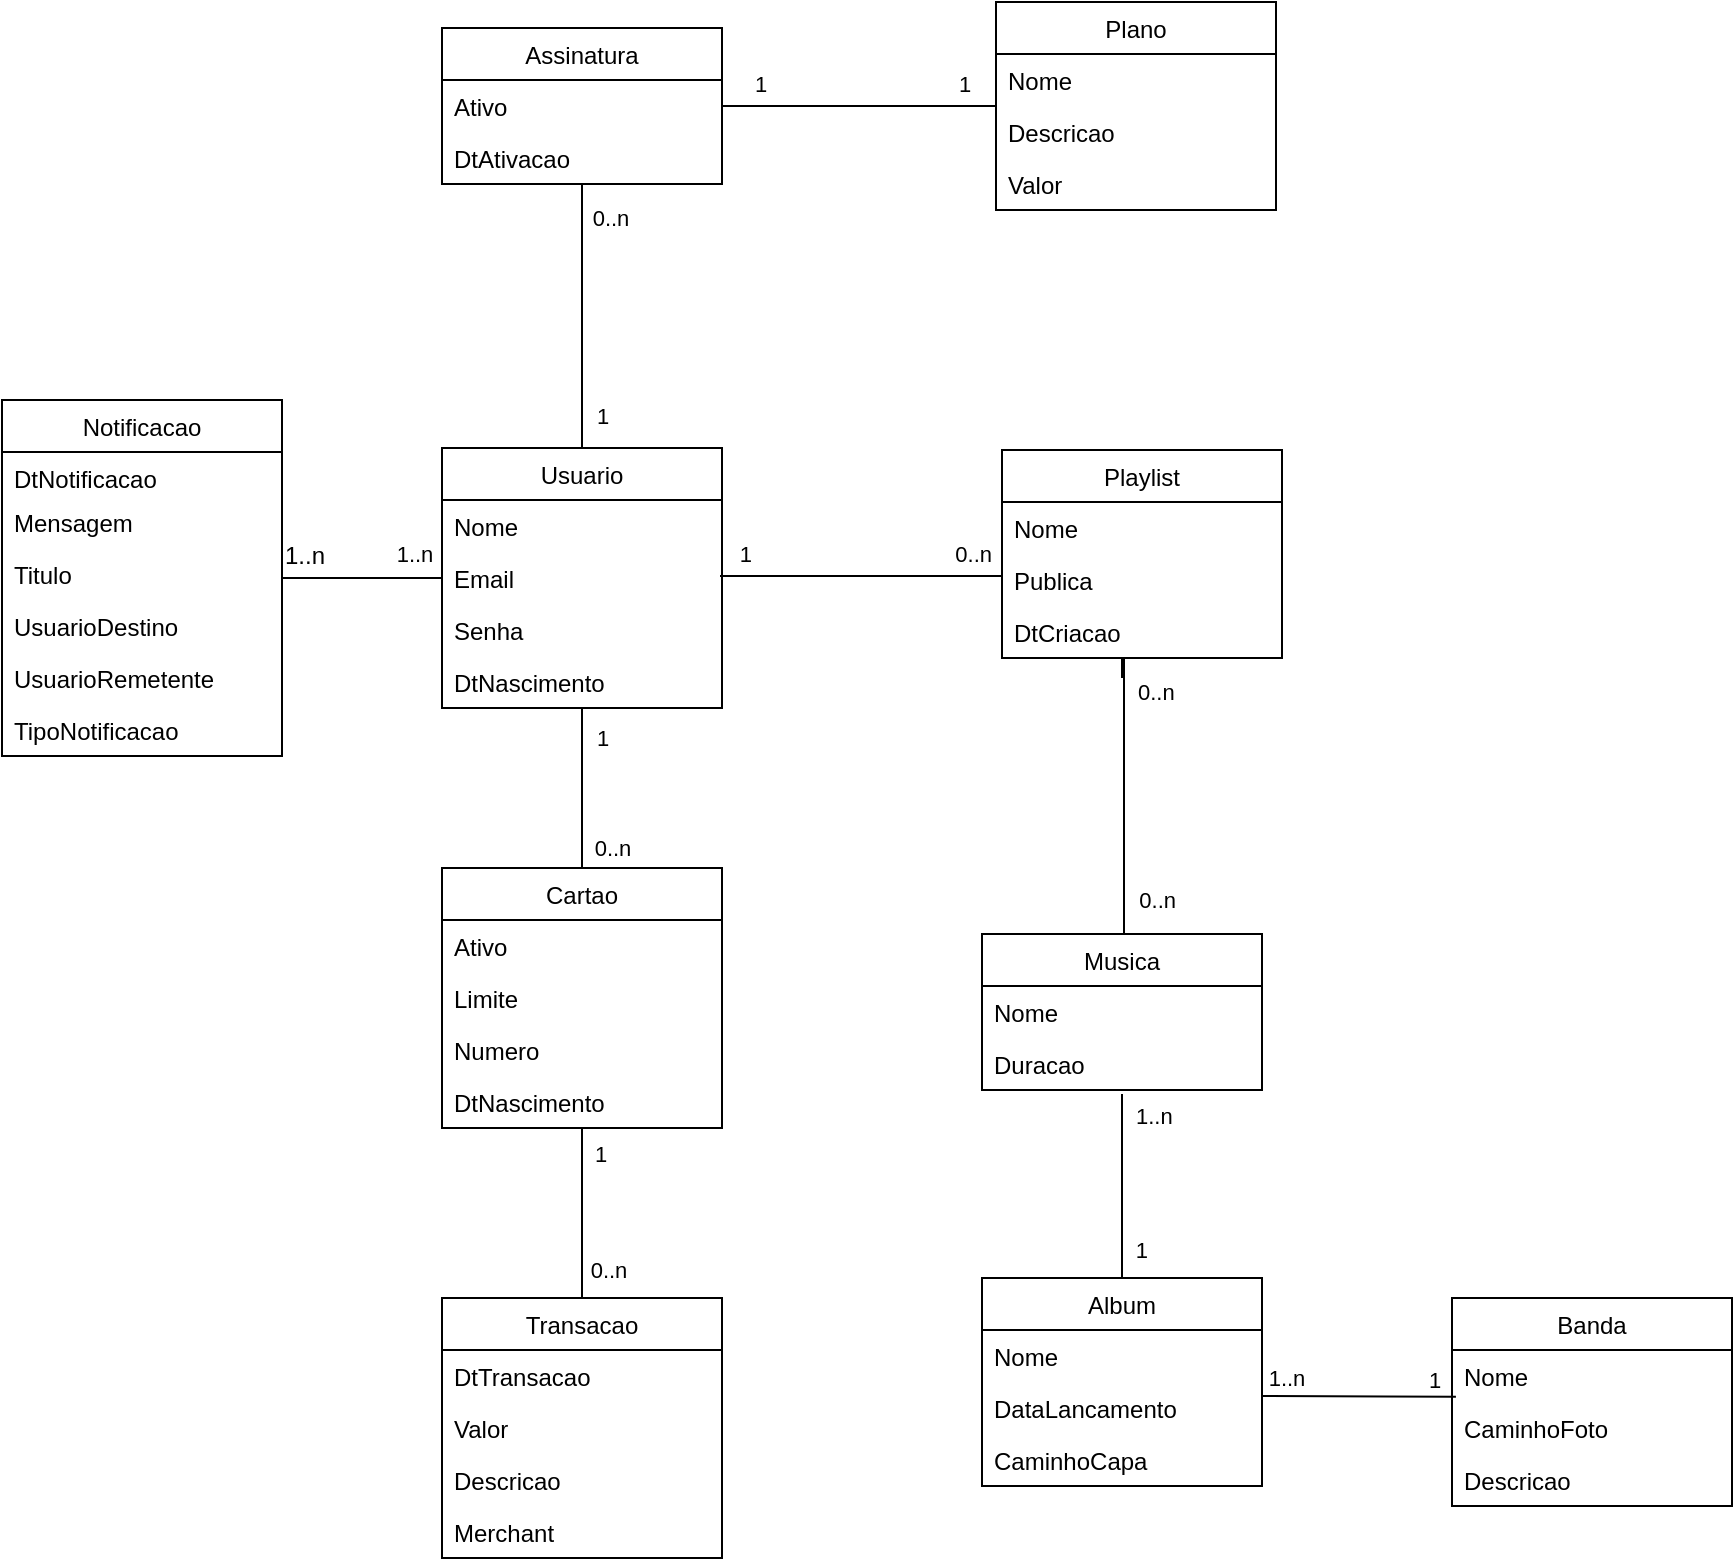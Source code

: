 <mxfile version="22.1.11" type="device">
  <diagram id="lJC5NsWpRPQFJsN7I2Rn" name="Page-1">
    <mxGraphModel dx="1829" dy="1925" grid="1" gridSize="10" guides="1" tooltips="1" connect="1" arrows="1" fold="1" page="1" pageScale="1" pageWidth="850" pageHeight="1100" math="0" shadow="0">
      <root>
        <mxCell id="0" />
        <mxCell id="1" parent="0" />
        <mxCell id="xgo-TBksZMlj4Budbg7h-9" value="" style="edgeStyle=orthogonalEdgeStyle;rounded=0;orthogonalLoop=1;jettySize=auto;html=1;endArrow=none;endFill=0;" edge="1" parent="1" source="4Sj0Vmif-qSATWHUG_IZ-1" target="xgo-TBksZMlj4Budbg7h-4">
          <mxGeometry relative="1" as="geometry" />
        </mxCell>
        <mxCell id="xgo-TBksZMlj4Budbg7h-17" value="0..n" style="edgeLabel;html=1;align=center;verticalAlign=middle;resizable=0;points=[];" vertex="1" connectable="0" parent="xgo-TBksZMlj4Budbg7h-9">
          <mxGeometry x="0.744" relative="1" as="geometry">
            <mxPoint x="15" as="offset" />
          </mxGeometry>
        </mxCell>
        <mxCell id="xgo-TBksZMlj4Budbg7h-18" value="1" style="edgeLabel;html=1;align=center;verticalAlign=middle;resizable=0;points=[];" vertex="1" connectable="0" parent="xgo-TBksZMlj4Budbg7h-9">
          <mxGeometry x="-0.36" relative="1" as="geometry">
            <mxPoint x="10" y="-11" as="offset" />
          </mxGeometry>
        </mxCell>
        <mxCell id="xgo-TBksZMlj4Budbg7h-24" value="" style="edgeStyle=orthogonalEdgeStyle;rounded=0;orthogonalLoop=1;jettySize=auto;html=1;endArrow=none;endFill=0;" edge="1" parent="1" source="4Sj0Vmif-qSATWHUG_IZ-1" target="xgo-TBksZMlj4Budbg7h-19">
          <mxGeometry relative="1" as="geometry" />
        </mxCell>
        <mxCell id="xgo-TBksZMlj4Budbg7h-45" value="0..n" style="edgeLabel;html=1;align=center;verticalAlign=middle;resizable=0;points=[];" vertex="1" connectable="0" parent="xgo-TBksZMlj4Budbg7h-24">
          <mxGeometry x="0.631" y="-2" relative="1" as="geometry">
            <mxPoint x="12" y="-8" as="offset" />
          </mxGeometry>
        </mxCell>
        <mxCell id="xgo-TBksZMlj4Budbg7h-48" value="1" style="edgeLabel;html=1;align=center;verticalAlign=middle;resizable=0;points=[];" vertex="1" connectable="0" parent="xgo-TBksZMlj4Budbg7h-24">
          <mxGeometry x="-0.528" y="-1" relative="1" as="geometry">
            <mxPoint x="9" y="15" as="offset" />
          </mxGeometry>
        </mxCell>
        <mxCell id="xgo-TBksZMlj4Budbg7h-37" value="" style="edgeStyle=orthogonalEdgeStyle;rounded=0;orthogonalLoop=1;jettySize=auto;html=1;endArrow=none;endFill=0;" edge="1" parent="1" source="4Sj0Vmif-qSATWHUG_IZ-1" target="xgo-TBksZMlj4Budbg7h-32">
          <mxGeometry relative="1" as="geometry">
            <Array as="points">
              <mxPoint x="160" y="160" />
              <mxPoint x="160" y="160" />
            </Array>
          </mxGeometry>
        </mxCell>
        <mxCell id="xgo-TBksZMlj4Budbg7h-52" value="1..n" style="edgeLabel;html=1;align=center;verticalAlign=middle;resizable=0;points=[];" vertex="1" connectable="0" parent="xgo-TBksZMlj4Budbg7h-37">
          <mxGeometry x="-0.648" y="-1" relative="1" as="geometry">
            <mxPoint y="-11" as="offset" />
          </mxGeometry>
        </mxCell>
        <mxCell id="4Sj0Vmif-qSATWHUG_IZ-1" value="Usuario" style="swimlane;fontStyle=0;childLayout=stackLayout;horizontal=1;startSize=26;fillColor=none;horizontalStack=0;resizeParent=1;resizeParentMax=0;resizeLast=0;collapsible=1;marginBottom=0;" parent="1" vertex="1">
          <mxGeometry x="230" y="95" width="140" height="130" as="geometry" />
        </mxCell>
        <mxCell id="4Sj0Vmif-qSATWHUG_IZ-2" value="Nome&#xa;" style="text;strokeColor=none;fillColor=none;align=left;verticalAlign=top;spacingLeft=4;spacingRight=4;overflow=hidden;rotatable=0;points=[[0,0.5],[1,0.5]];portConstraint=eastwest;" parent="4Sj0Vmif-qSATWHUG_IZ-1" vertex="1">
          <mxGeometry y="26" width="140" height="26" as="geometry" />
        </mxCell>
        <mxCell id="4Sj0Vmif-qSATWHUG_IZ-3" value="Email" style="text;strokeColor=none;fillColor=none;align=left;verticalAlign=top;spacingLeft=4;spacingRight=4;overflow=hidden;rotatable=0;points=[[0,0.5],[1,0.5]];portConstraint=eastwest;" parent="4Sj0Vmif-qSATWHUG_IZ-1" vertex="1">
          <mxGeometry y="52" width="140" height="26" as="geometry" />
        </mxCell>
        <mxCell id="4Sj0Vmif-qSATWHUG_IZ-4" value="Senha" style="text;strokeColor=none;fillColor=none;align=left;verticalAlign=top;spacingLeft=4;spacingRight=4;overflow=hidden;rotatable=0;points=[[0,0.5],[1,0.5]];portConstraint=eastwest;" parent="4Sj0Vmif-qSATWHUG_IZ-1" vertex="1">
          <mxGeometry y="78" width="140" height="26" as="geometry" />
        </mxCell>
        <mxCell id="xgo-TBksZMlj4Budbg7h-3" value="DtNascimento" style="text;strokeColor=none;fillColor=none;align=left;verticalAlign=top;spacingLeft=4;spacingRight=4;overflow=hidden;rotatable=0;points=[[0,0.5],[1,0.5]];portConstraint=eastwest;" vertex="1" parent="4Sj0Vmif-qSATWHUG_IZ-1">
          <mxGeometry y="104" width="140" height="26" as="geometry" />
        </mxCell>
        <mxCell id="4Sj0Vmif-qSATWHUG_IZ-5" value="Playlist" style="swimlane;fontStyle=0;childLayout=stackLayout;horizontal=1;startSize=26;fillColor=none;horizontalStack=0;resizeParent=1;resizeParentMax=0;resizeLast=0;collapsible=1;marginBottom=0;" parent="1" vertex="1">
          <mxGeometry x="510" y="96" width="140" height="104" as="geometry" />
        </mxCell>
        <mxCell id="4Sj0Vmif-qSATWHUG_IZ-6" value="Nome&#xa;" style="text;strokeColor=none;fillColor=none;align=left;verticalAlign=top;spacingLeft=4;spacingRight=4;overflow=hidden;rotatable=0;points=[[0,0.5],[1,0.5]];portConstraint=eastwest;" parent="4Sj0Vmif-qSATWHUG_IZ-5" vertex="1">
          <mxGeometry y="26" width="140" height="26" as="geometry" />
        </mxCell>
        <mxCell id="xgo-TBksZMlj4Budbg7h-1" value="Publica" style="text;strokeColor=none;fillColor=none;align=left;verticalAlign=top;spacingLeft=4;spacingRight=4;overflow=hidden;rotatable=0;points=[[0,0.5],[1,0.5]];portConstraint=eastwest;" vertex="1" parent="4Sj0Vmif-qSATWHUG_IZ-5">
          <mxGeometry y="52" width="140" height="26" as="geometry" />
        </mxCell>
        <mxCell id="xgo-TBksZMlj4Budbg7h-2" value="DtCriacao" style="text;strokeColor=none;fillColor=none;align=left;verticalAlign=top;spacingLeft=4;spacingRight=4;overflow=hidden;rotatable=0;points=[[0,0.5],[1,0.5]];portConstraint=eastwest;" vertex="1" parent="4Sj0Vmif-qSATWHUG_IZ-5">
          <mxGeometry y="78" width="140" height="26" as="geometry" />
        </mxCell>
        <mxCell id="xgo-TBksZMlj4Budbg7h-56" value="" style="edgeStyle=orthogonalEdgeStyle;rounded=0;orthogonalLoop=1;jettySize=auto;html=1;entryX=1;entryY=0.5;entryDx=0;entryDy=0;endArrow=none;endFill=0;exitX=0.014;exitY=-0.103;exitDx=0;exitDy=0;exitPerimeter=0;" edge="1" parent="1" source="4Sj0Vmif-qSATWHUG_IZ-11" target="Ftt9WSdrAJn0cUf_W-ua-2">
          <mxGeometry relative="1" as="geometry">
            <mxPoint x="570.414" y="681" as="sourcePoint" />
            <mxPoint x="565.54" y="614.116" as="targetPoint" />
            <Array as="points">
              <mxPoint x="702" y="569" />
              <mxPoint x="640" y="569" />
            </Array>
          </mxGeometry>
        </mxCell>
        <mxCell id="xgo-TBksZMlj4Budbg7h-57" value="1..n" style="edgeLabel;html=1;align=center;verticalAlign=middle;resizable=0;points=[];" vertex="1" connectable="0" parent="xgo-TBksZMlj4Budbg7h-56">
          <mxGeometry x="0.726" y="1" relative="1" as="geometry">
            <mxPoint x="4" y="-10" as="offset" />
          </mxGeometry>
        </mxCell>
        <mxCell id="xgo-TBksZMlj4Budbg7h-58" value="1" style="edgeLabel;html=1;align=center;verticalAlign=middle;resizable=0;points=[];" vertex="1" connectable="0" parent="xgo-TBksZMlj4Budbg7h-56">
          <mxGeometry x="-0.741" y="2" relative="1" as="geometry">
            <mxPoint x="2" y="-11" as="offset" />
          </mxGeometry>
        </mxCell>
        <mxCell id="4Sj0Vmif-qSATWHUG_IZ-9" value="Banda" style="swimlane;fontStyle=0;childLayout=stackLayout;horizontal=1;startSize=26;fillColor=none;horizontalStack=0;resizeParent=1;resizeParentMax=0;resizeLast=0;collapsible=1;marginBottom=0;" parent="1" vertex="1">
          <mxGeometry x="735" y="520" width="140" height="104" as="geometry" />
        </mxCell>
        <mxCell id="4Sj0Vmif-qSATWHUG_IZ-10" value="Nome" style="text;strokeColor=none;fillColor=none;align=left;verticalAlign=top;spacingLeft=4;spacingRight=4;overflow=hidden;rotatable=0;points=[[0,0.5],[1,0.5]];portConstraint=eastwest;" parent="4Sj0Vmif-qSATWHUG_IZ-9" vertex="1">
          <mxGeometry y="26" width="140" height="26" as="geometry" />
        </mxCell>
        <mxCell id="4Sj0Vmif-qSATWHUG_IZ-11" value="CaminhoFoto" style="text;strokeColor=none;fillColor=none;align=left;verticalAlign=top;spacingLeft=4;spacingRight=4;overflow=hidden;rotatable=0;points=[[0,0.5],[1,0.5]];portConstraint=eastwest;" parent="4Sj0Vmif-qSATWHUG_IZ-9" vertex="1">
          <mxGeometry y="52" width="140" height="26" as="geometry" />
        </mxCell>
        <mxCell id="4Sj0Vmif-qSATWHUG_IZ-12" value="Descricao" style="text;strokeColor=none;fillColor=none;align=left;verticalAlign=top;spacingLeft=4;spacingRight=4;overflow=hidden;rotatable=0;points=[[0,0.5],[1,0.5]];portConstraint=eastwest;" parent="4Sj0Vmif-qSATWHUG_IZ-9" vertex="1">
          <mxGeometry y="78" width="140" height="26" as="geometry" />
        </mxCell>
        <mxCell id="4Sj0Vmif-qSATWHUG_IZ-13" value="Album" style="swimlane;fontStyle=0;childLayout=stackLayout;horizontal=1;startSize=26;fillColor=none;horizontalStack=0;resizeParent=1;resizeParentMax=0;resizeLast=0;collapsible=1;marginBottom=0;" parent="1" vertex="1">
          <mxGeometry x="500" y="510" width="140" height="104" as="geometry">
            <mxRectangle x="470" y="380" width="70" height="30" as="alternateBounds" />
          </mxGeometry>
        </mxCell>
        <mxCell id="4Sj0Vmif-qSATWHUG_IZ-14" value="Nome" style="text;strokeColor=none;fillColor=none;align=left;verticalAlign=top;spacingLeft=4;spacingRight=4;overflow=hidden;rotatable=0;points=[[0,0.5],[1,0.5]];portConstraint=eastwest;" parent="4Sj0Vmif-qSATWHUG_IZ-13" vertex="1">
          <mxGeometry y="26" width="140" height="26" as="geometry" />
        </mxCell>
        <mxCell id="Ftt9WSdrAJn0cUf_W-ua-2" value="DataLancamento" style="text;strokeColor=none;fillColor=none;align=left;verticalAlign=top;spacingLeft=4;spacingRight=4;overflow=hidden;rotatable=0;points=[[0,0.5],[1,0.5]];portConstraint=eastwest;" parent="4Sj0Vmif-qSATWHUG_IZ-13" vertex="1">
          <mxGeometry y="52" width="140" height="26" as="geometry" />
        </mxCell>
        <mxCell id="4Sj0Vmif-qSATWHUG_IZ-15" value="CaminhoCapa" style="text;strokeColor=none;fillColor=none;align=left;verticalAlign=top;spacingLeft=4;spacingRight=4;overflow=hidden;rotatable=0;points=[[0,0.5],[1,0.5]];portConstraint=eastwest;" parent="4Sj0Vmif-qSATWHUG_IZ-13" vertex="1">
          <mxGeometry y="78" width="140" height="26" as="geometry" />
        </mxCell>
        <mxCell id="4Sj0Vmif-qSATWHUG_IZ-17" value="Musica" style="swimlane;fontStyle=0;childLayout=stackLayout;horizontal=1;startSize=26;fillColor=none;horizontalStack=0;resizeParent=1;resizeParentMax=0;resizeLast=0;collapsible=1;marginBottom=0;" parent="1" vertex="1">
          <mxGeometry x="500" y="338" width="140" height="78" as="geometry" />
        </mxCell>
        <mxCell id="4Sj0Vmif-qSATWHUG_IZ-18" value="Nome" style="text;strokeColor=none;fillColor=none;align=left;verticalAlign=top;spacingLeft=4;spacingRight=4;overflow=hidden;rotatable=0;points=[[0,0.5],[1,0.5]];portConstraint=eastwest;" parent="4Sj0Vmif-qSATWHUG_IZ-17" vertex="1">
          <mxGeometry y="26" width="140" height="26" as="geometry" />
        </mxCell>
        <mxCell id="4Sj0Vmif-qSATWHUG_IZ-19" value="Duracao" style="text;strokeColor=none;fillColor=none;align=left;verticalAlign=top;spacingLeft=4;spacingRight=4;overflow=hidden;rotatable=0;points=[[0,0.5],[1,0.5]];portConstraint=eastwest;" parent="4Sj0Vmif-qSATWHUG_IZ-17" vertex="1">
          <mxGeometry y="52" width="140" height="26" as="geometry" />
        </mxCell>
        <mxCell id="4Sj0Vmif-qSATWHUG_IZ-21" value="" style="endArrow=none;html=1;endSize=12;startArrow=none;startSize=14;startFill=0;edgeStyle=orthogonalEdgeStyle;rounded=0;exitX=0;exitY=0.5;exitDx=0;exitDy=0;entryX=1;entryY=0.5;entryDx=0;entryDy=0;endFill=0;" parent="1" edge="1">
          <mxGeometry relative="1" as="geometry">
            <mxPoint x="510" y="110" as="sourcePoint" />
            <mxPoint x="369" y="159" as="targetPoint" />
            <Array as="points">
              <mxPoint x="510" y="159" />
            </Array>
          </mxGeometry>
        </mxCell>
        <mxCell id="4Sj0Vmif-qSATWHUG_IZ-23" value="1" style="edgeLabel;resizable=0;html=1;align=right;verticalAlign=top;" parent="4Sj0Vmif-qSATWHUG_IZ-21" connectable="0" vertex="1">
          <mxGeometry x="1" relative="1" as="geometry">
            <mxPoint x="16" y="-24" as="offset" />
          </mxGeometry>
        </mxCell>
        <mxCell id="4Sj0Vmif-qSATWHUG_IZ-27" value="" style="endArrow=none;html=1;endSize=12;startArrow=none;startSize=14;startFill=0;edgeStyle=orthogonalEdgeStyle;rounded=0;exitX=0.5;exitY=1.077;exitDx=0;exitDy=0;exitPerimeter=0;endFill=0;entryX=0.5;entryY=0;entryDx=0;entryDy=0;" parent="1" source="4Sj0Vmif-qSATWHUG_IZ-19" target="4Sj0Vmif-qSATWHUG_IZ-13" edge="1">
          <mxGeometry relative="1" as="geometry">
            <mxPoint x="470" y="518" as="sourcePoint" />
            <mxPoint x="610" y="488" as="targetPoint" />
            <Array as="points">
              <mxPoint x="570" y="496" />
              <mxPoint x="570" y="496" />
            </Array>
          </mxGeometry>
        </mxCell>
        <mxCell id="4Sj0Vmif-qSATWHUG_IZ-28" value="1..n" style="edgeLabel;resizable=0;html=1;align=left;verticalAlign=top;" parent="4Sj0Vmif-qSATWHUG_IZ-27" connectable="0" vertex="1">
          <mxGeometry x="-1" relative="1" as="geometry">
            <mxPoint x="5" y="-2" as="offset" />
          </mxGeometry>
        </mxCell>
        <mxCell id="4Sj0Vmif-qSATWHUG_IZ-29" value="1" style="edgeLabel;resizable=0;html=1;align=right;verticalAlign=top;" parent="4Sj0Vmif-qSATWHUG_IZ-27" connectable="0" vertex="1">
          <mxGeometry x="1" relative="1" as="geometry">
            <mxPoint x="13" y="-27" as="offset" />
          </mxGeometry>
        </mxCell>
        <mxCell id="4Sj0Vmif-qSATWHUG_IZ-30" value="" style="endArrow=none;html=1;endSize=12;startArrow=none;startSize=14;startFill=0;edgeStyle=orthogonalEdgeStyle;rounded=0;entryX=0.5;entryY=0;entryDx=0;entryDy=0;endFill=0;" parent="1" target="4Sj0Vmif-qSATWHUG_IZ-17" edge="1">
          <mxGeometry relative="1" as="geometry">
            <mxPoint x="570" y="210" as="sourcePoint" />
            <mxPoint x="554.99" y="456" as="targetPoint" />
            <Array as="points">
              <mxPoint x="570" y="200" />
              <mxPoint x="571" y="200" />
              <mxPoint x="571" y="338" />
            </Array>
          </mxGeometry>
        </mxCell>
        <mxCell id="4Sj0Vmif-qSATWHUG_IZ-31" value="0..n" style="edgeLabel;resizable=0;html=1;align=left;verticalAlign=top;" parent="4Sj0Vmif-qSATWHUG_IZ-30" connectable="0" vertex="1">
          <mxGeometry x="-1" relative="1" as="geometry">
            <mxPoint x="6" y="-6" as="offset" />
          </mxGeometry>
        </mxCell>
        <mxCell id="4Sj0Vmif-qSATWHUG_IZ-32" value="0..n" style="edgeLabel;resizable=0;html=1;align=right;verticalAlign=top;" parent="4Sj0Vmif-qSATWHUG_IZ-30" connectable="0" vertex="1">
          <mxGeometry x="1" relative="1" as="geometry">
            <mxPoint x="27" y="-30" as="offset" />
          </mxGeometry>
        </mxCell>
        <mxCell id="4Sj0Vmif-qSATWHUG_IZ-33" value="0..n" style="edgeLabel;resizable=0;html=1;align=right;verticalAlign=top;" parent="1" connectable="0" vertex="1">
          <mxGeometry x="505.0" y="134.998" as="geometry" />
        </mxCell>
        <mxCell id="xgo-TBksZMlj4Budbg7h-16" value="" style="edgeStyle=orthogonalEdgeStyle;rounded=0;orthogonalLoop=1;jettySize=auto;html=1;endArrow=none;endFill=0;" edge="1" parent="1" source="xgo-TBksZMlj4Budbg7h-4" target="xgo-TBksZMlj4Budbg7h-11">
          <mxGeometry relative="1" as="geometry" />
        </mxCell>
        <mxCell id="xgo-TBksZMlj4Budbg7h-54" value="0..n" style="edgeLabel;html=1;align=center;verticalAlign=middle;resizable=0;points=[];" vertex="1" connectable="0" parent="xgo-TBksZMlj4Budbg7h-16">
          <mxGeometry x="0.528" y="1" relative="1" as="geometry">
            <mxPoint x="12" y="6" as="offset" />
          </mxGeometry>
        </mxCell>
        <mxCell id="xgo-TBksZMlj4Budbg7h-55" value="1" style="edgeLabel;html=1;align=center;verticalAlign=middle;resizable=0;points=[];" vertex="1" connectable="0" parent="xgo-TBksZMlj4Budbg7h-16">
          <mxGeometry x="-0.595" y="1" relative="1" as="geometry">
            <mxPoint x="8" y="-4" as="offset" />
          </mxGeometry>
        </mxCell>
        <mxCell id="xgo-TBksZMlj4Budbg7h-4" value="Cartao" style="swimlane;fontStyle=0;childLayout=stackLayout;horizontal=1;startSize=26;fillColor=none;horizontalStack=0;resizeParent=1;resizeParentMax=0;resizeLast=0;collapsible=1;marginBottom=0;" vertex="1" parent="1">
          <mxGeometry x="230" y="305" width="140" height="130" as="geometry" />
        </mxCell>
        <mxCell id="xgo-TBksZMlj4Budbg7h-5" value="Ativo" style="text;strokeColor=none;fillColor=none;align=left;verticalAlign=top;spacingLeft=4;spacingRight=4;overflow=hidden;rotatable=0;points=[[0,0.5],[1,0.5]];portConstraint=eastwest;" vertex="1" parent="xgo-TBksZMlj4Budbg7h-4">
          <mxGeometry y="26" width="140" height="26" as="geometry" />
        </mxCell>
        <mxCell id="xgo-TBksZMlj4Budbg7h-6" value="Limite" style="text;strokeColor=none;fillColor=none;align=left;verticalAlign=top;spacingLeft=4;spacingRight=4;overflow=hidden;rotatable=0;points=[[0,0.5],[1,0.5]];portConstraint=eastwest;" vertex="1" parent="xgo-TBksZMlj4Budbg7h-4">
          <mxGeometry y="52" width="140" height="26" as="geometry" />
        </mxCell>
        <mxCell id="xgo-TBksZMlj4Budbg7h-7" value="Numero" style="text;strokeColor=none;fillColor=none;align=left;verticalAlign=top;spacingLeft=4;spacingRight=4;overflow=hidden;rotatable=0;points=[[0,0.5],[1,0.5]];portConstraint=eastwest;" vertex="1" parent="xgo-TBksZMlj4Budbg7h-4">
          <mxGeometry y="78" width="140" height="26" as="geometry" />
        </mxCell>
        <mxCell id="xgo-TBksZMlj4Budbg7h-8" value="DtNascimento" style="text;strokeColor=none;fillColor=none;align=left;verticalAlign=top;spacingLeft=4;spacingRight=4;overflow=hidden;rotatable=0;points=[[0,0.5],[1,0.5]];portConstraint=eastwest;" vertex="1" parent="xgo-TBksZMlj4Budbg7h-4">
          <mxGeometry y="104" width="140" height="26" as="geometry" />
        </mxCell>
        <mxCell id="xgo-TBksZMlj4Budbg7h-11" value="Transacao" style="swimlane;fontStyle=0;childLayout=stackLayout;horizontal=1;startSize=26;fillColor=none;horizontalStack=0;resizeParent=1;resizeParentMax=0;resizeLast=0;collapsible=1;marginBottom=0;" vertex="1" parent="1">
          <mxGeometry x="230" y="520" width="140" height="130" as="geometry" />
        </mxCell>
        <mxCell id="xgo-TBksZMlj4Budbg7h-12" value="DtTransacao" style="text;strokeColor=none;fillColor=none;align=left;verticalAlign=top;spacingLeft=4;spacingRight=4;overflow=hidden;rotatable=0;points=[[0,0.5],[1,0.5]];portConstraint=eastwest;" vertex="1" parent="xgo-TBksZMlj4Budbg7h-11">
          <mxGeometry y="26" width="140" height="26" as="geometry" />
        </mxCell>
        <mxCell id="xgo-TBksZMlj4Budbg7h-13" value="Valor" style="text;strokeColor=none;fillColor=none;align=left;verticalAlign=top;spacingLeft=4;spacingRight=4;overflow=hidden;rotatable=0;points=[[0,0.5],[1,0.5]];portConstraint=eastwest;" vertex="1" parent="xgo-TBksZMlj4Budbg7h-11">
          <mxGeometry y="52" width="140" height="26" as="geometry" />
        </mxCell>
        <mxCell id="xgo-TBksZMlj4Budbg7h-14" value="Descricao" style="text;strokeColor=none;fillColor=none;align=left;verticalAlign=top;spacingLeft=4;spacingRight=4;overflow=hidden;rotatable=0;points=[[0,0.5],[1,0.5]];portConstraint=eastwest;" vertex="1" parent="xgo-TBksZMlj4Budbg7h-11">
          <mxGeometry y="78" width="140" height="26" as="geometry" />
        </mxCell>
        <mxCell id="xgo-TBksZMlj4Budbg7h-15" value="Merchant" style="text;strokeColor=none;fillColor=none;align=left;verticalAlign=top;spacingLeft=4;spacingRight=4;overflow=hidden;rotatable=0;points=[[0,0.5],[1,0.5]];portConstraint=eastwest;" vertex="1" parent="xgo-TBksZMlj4Budbg7h-11">
          <mxGeometry y="104" width="140" height="26" as="geometry" />
        </mxCell>
        <mxCell id="xgo-TBksZMlj4Budbg7h-29" value="" style="edgeStyle=orthogonalEdgeStyle;rounded=0;orthogonalLoop=1;jettySize=auto;html=1;endArrow=none;endFill=0;" edge="1" parent="1" source="xgo-TBksZMlj4Budbg7h-19" target="xgo-TBksZMlj4Budbg7h-26">
          <mxGeometry relative="1" as="geometry" />
        </mxCell>
        <mxCell id="xgo-TBksZMlj4Budbg7h-42" value="1" style="edgeLabel;html=1;align=center;verticalAlign=middle;resizable=0;points=[];" vertex="1" connectable="0" parent="xgo-TBksZMlj4Budbg7h-29">
          <mxGeometry x="-0.584" y="-1" relative="1" as="geometry">
            <mxPoint x="-10" y="-12" as="offset" />
          </mxGeometry>
        </mxCell>
        <mxCell id="xgo-TBksZMlj4Budbg7h-43" value="1" style="edgeLabel;html=1;align=center;verticalAlign=middle;resizable=0;points=[];" vertex="1" connectable="0" parent="xgo-TBksZMlj4Budbg7h-29">
          <mxGeometry x="0.753" y="1" relative="1" as="geometry">
            <mxPoint x="1" y="-10" as="offset" />
          </mxGeometry>
        </mxCell>
        <mxCell id="xgo-TBksZMlj4Budbg7h-19" value="Assinatura" style="swimlane;fontStyle=0;childLayout=stackLayout;horizontal=1;startSize=26;fillColor=none;horizontalStack=0;resizeParent=1;resizeParentMax=0;resizeLast=0;collapsible=1;marginBottom=0;" vertex="1" parent="1">
          <mxGeometry x="230" y="-115" width="140" height="78" as="geometry" />
        </mxCell>
        <mxCell id="xgo-TBksZMlj4Budbg7h-21" value="Ativo" style="text;strokeColor=none;fillColor=none;align=left;verticalAlign=top;spacingLeft=4;spacingRight=4;overflow=hidden;rotatable=0;points=[[0,0.5],[1,0.5]];portConstraint=eastwest;" vertex="1" parent="xgo-TBksZMlj4Budbg7h-19">
          <mxGeometry y="26" width="140" height="26" as="geometry" />
        </mxCell>
        <mxCell id="xgo-TBksZMlj4Budbg7h-22" value="DtAtivacao&#xa;" style="text;strokeColor=none;fillColor=none;align=left;verticalAlign=top;spacingLeft=4;spacingRight=4;overflow=hidden;rotatable=0;points=[[0,0.5],[1,0.5]];portConstraint=eastwest;" vertex="1" parent="xgo-TBksZMlj4Budbg7h-19">
          <mxGeometry y="52" width="140" height="26" as="geometry" />
        </mxCell>
        <mxCell id="xgo-TBksZMlj4Budbg7h-26" value="Plano" style="swimlane;fontStyle=0;childLayout=stackLayout;horizontal=1;startSize=26;fillColor=none;horizontalStack=0;resizeParent=1;resizeParentMax=0;resizeLast=0;collapsible=1;marginBottom=0;" vertex="1" parent="1">
          <mxGeometry x="507" y="-128" width="140" height="104" as="geometry" />
        </mxCell>
        <mxCell id="xgo-TBksZMlj4Budbg7h-27" value="Nome" style="text;strokeColor=none;fillColor=none;align=left;verticalAlign=top;spacingLeft=4;spacingRight=4;overflow=hidden;rotatable=0;points=[[0,0.5],[1,0.5]];portConstraint=eastwest;" vertex="1" parent="xgo-TBksZMlj4Budbg7h-26">
          <mxGeometry y="26" width="140" height="26" as="geometry" />
        </mxCell>
        <mxCell id="xgo-TBksZMlj4Budbg7h-28" value="Descricao" style="text;strokeColor=none;fillColor=none;align=left;verticalAlign=top;spacingLeft=4;spacingRight=4;overflow=hidden;rotatable=0;points=[[0,0.5],[1,0.5]];portConstraint=eastwest;" vertex="1" parent="xgo-TBksZMlj4Budbg7h-26">
          <mxGeometry y="52" width="140" height="26" as="geometry" />
        </mxCell>
        <mxCell id="xgo-TBksZMlj4Budbg7h-31" value="Valor" style="text;strokeColor=none;fillColor=none;align=left;verticalAlign=top;spacingLeft=4;spacingRight=4;overflow=hidden;rotatable=0;points=[[0,0.5],[1,0.5]];portConstraint=eastwest;" vertex="1" parent="xgo-TBksZMlj4Budbg7h-26">
          <mxGeometry y="78" width="140" height="26" as="geometry" />
        </mxCell>
        <mxCell id="xgo-TBksZMlj4Budbg7h-32" value="Notificacao" style="swimlane;fontStyle=0;childLayout=stackLayout;horizontal=1;startSize=26;fillColor=none;horizontalStack=0;resizeParent=1;resizeParentMax=0;resizeLast=0;collapsible=1;marginBottom=0;" vertex="1" parent="1">
          <mxGeometry x="10" y="71" width="140" height="178" as="geometry" />
        </mxCell>
        <mxCell id="xgo-TBksZMlj4Budbg7h-33" value="DtNotificacao" style="text;strokeColor=none;fillColor=none;align=left;verticalAlign=top;spacingLeft=4;spacingRight=4;overflow=hidden;rotatable=0;points=[[0,0.5],[1,0.5]];portConstraint=eastwest;" vertex="1" parent="xgo-TBksZMlj4Budbg7h-32">
          <mxGeometry y="26" width="140" height="22" as="geometry" />
        </mxCell>
        <mxCell id="xgo-TBksZMlj4Budbg7h-34" value="Mensagem" style="text;strokeColor=none;fillColor=none;align=left;verticalAlign=top;spacingLeft=4;spacingRight=4;overflow=hidden;rotatable=0;points=[[0,0.5],[1,0.5]];portConstraint=eastwest;" vertex="1" parent="xgo-TBksZMlj4Budbg7h-32">
          <mxGeometry y="48" width="140" height="26" as="geometry" />
        </mxCell>
        <mxCell id="xgo-TBksZMlj4Budbg7h-35" value="Titulo" style="text;strokeColor=none;fillColor=none;align=left;verticalAlign=top;spacingLeft=4;spacingRight=4;overflow=hidden;rotatable=0;points=[[0,0.5],[1,0.5]];portConstraint=eastwest;" vertex="1" parent="xgo-TBksZMlj4Budbg7h-32">
          <mxGeometry y="74" width="140" height="26" as="geometry" />
        </mxCell>
        <mxCell id="xgo-TBksZMlj4Budbg7h-40" value="UsuarioDestino" style="text;strokeColor=none;fillColor=none;align=left;verticalAlign=top;spacingLeft=4;spacingRight=4;overflow=hidden;rotatable=0;points=[[0,0.5],[1,0.5]];portConstraint=eastwest;" vertex="1" parent="xgo-TBksZMlj4Budbg7h-32">
          <mxGeometry y="100" width="140" height="26" as="geometry" />
        </mxCell>
        <mxCell id="xgo-TBksZMlj4Budbg7h-41" value="UsuarioRemetente" style="text;strokeColor=none;fillColor=none;align=left;verticalAlign=top;spacingLeft=4;spacingRight=4;overflow=hidden;rotatable=0;points=[[0,0.5],[1,0.5]];portConstraint=eastwest;" vertex="1" parent="xgo-TBksZMlj4Budbg7h-32">
          <mxGeometry y="126" width="140" height="26" as="geometry" />
        </mxCell>
        <mxCell id="xgo-TBksZMlj4Budbg7h-36" value="TipoNotificacao" style="text;strokeColor=none;fillColor=none;align=left;verticalAlign=top;spacingLeft=4;spacingRight=4;overflow=hidden;rotatable=0;points=[[0,0.5],[1,0.5]];portConstraint=eastwest;" vertex="1" parent="xgo-TBksZMlj4Budbg7h-32">
          <mxGeometry y="152" width="140" height="26" as="geometry" />
        </mxCell>
        <mxCell id="xgo-TBksZMlj4Budbg7h-53" value="1..n" style="text;html=1;align=center;verticalAlign=middle;resizable=0;points=[];autosize=1;strokeColor=none;fillColor=none;" vertex="1" parent="1">
          <mxGeometry x="141" y="134" width="40" height="30" as="geometry" />
        </mxCell>
      </root>
    </mxGraphModel>
  </diagram>
</mxfile>
